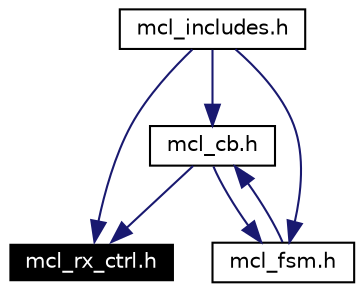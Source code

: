 digraph G
{
  edge [fontname="Helvetica",fontsize=10,labelfontname="Helvetica",labelfontsize=10];
  node [fontname="Helvetica",fontsize=10,shape=record];
  Node1817 [label="mcl_rx_ctrl.h",height=0.2,width=0.4,color="white", fillcolor="black", style="filled" fontcolor="white"];
  Node1818 -> Node1817 [color="midnightblue",fontsize=10,style="solid",fontname="Helvetica"];
  Node1818 [label="mcl_cb.h",height=0.2,width=0.4,color="black",URL="$mcl__cb_8h.html"];
  Node1819 -> Node1818 [color="midnightblue",fontsize=10,style="solid",fontname="Helvetica"];
  Node1819 [label="mcl_includes.h",height=0.2,width=0.4,color="black",URL="$mcl__includes_8h.html"];
  Node1845 -> Node1818 [color="midnightblue",fontsize=10,style="solid",fontname="Helvetica"];
  Node1845 [label="mcl_fsm.h",height=0.2,width=0.4,color="black",URL="$mcl__fsm_8h.html"];
  Node1818 -> Node1845 [color="midnightblue",fontsize=10,style="solid",fontname="Helvetica"];
  Node1819 -> Node1845 [color="midnightblue",fontsize=10,style="solid",fontname="Helvetica"];
  Node1819 -> Node1817 [color="midnightblue",fontsize=10,style="solid",fontname="Helvetica"];
}
